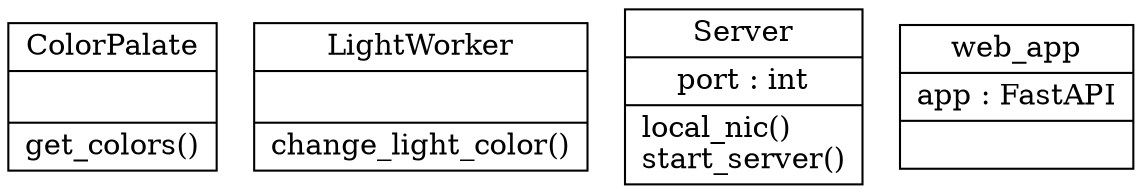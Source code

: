 digraph "classes" {
rankdir=BT
charset="utf-8"
"pl_worker.porch_light.ColorPalate" [color="black", fontcolor="black", label=<{ColorPalate|<br ALIGN="LEFT"/>|get_colors()<br ALIGN="LEFT"/>}>, shape="record", style="solid"];
"pl_worker.porch_light.LightWorker" [color="black", fontcolor="black", label=<{LightWorker|<br ALIGN="LEFT"/>|change_light_color()<br ALIGN="LEFT"/>}>, shape="record", style="solid"];
"pl_worker.webserver.Server" [color="black", fontcolor="black", label=<{Server|port : int<br ALIGN="LEFT"/>|local_nic()<br ALIGN="LEFT"/>start_server()<br ALIGN="LEFT"/>}>, shape="record", style="solid"];
"pl_worker.webserver.web_app" [color="black", fontcolor="black", label=<{web_app|app : FastAPI<br ALIGN="LEFT"/>|}>, shape="record", style="solid"];
}

